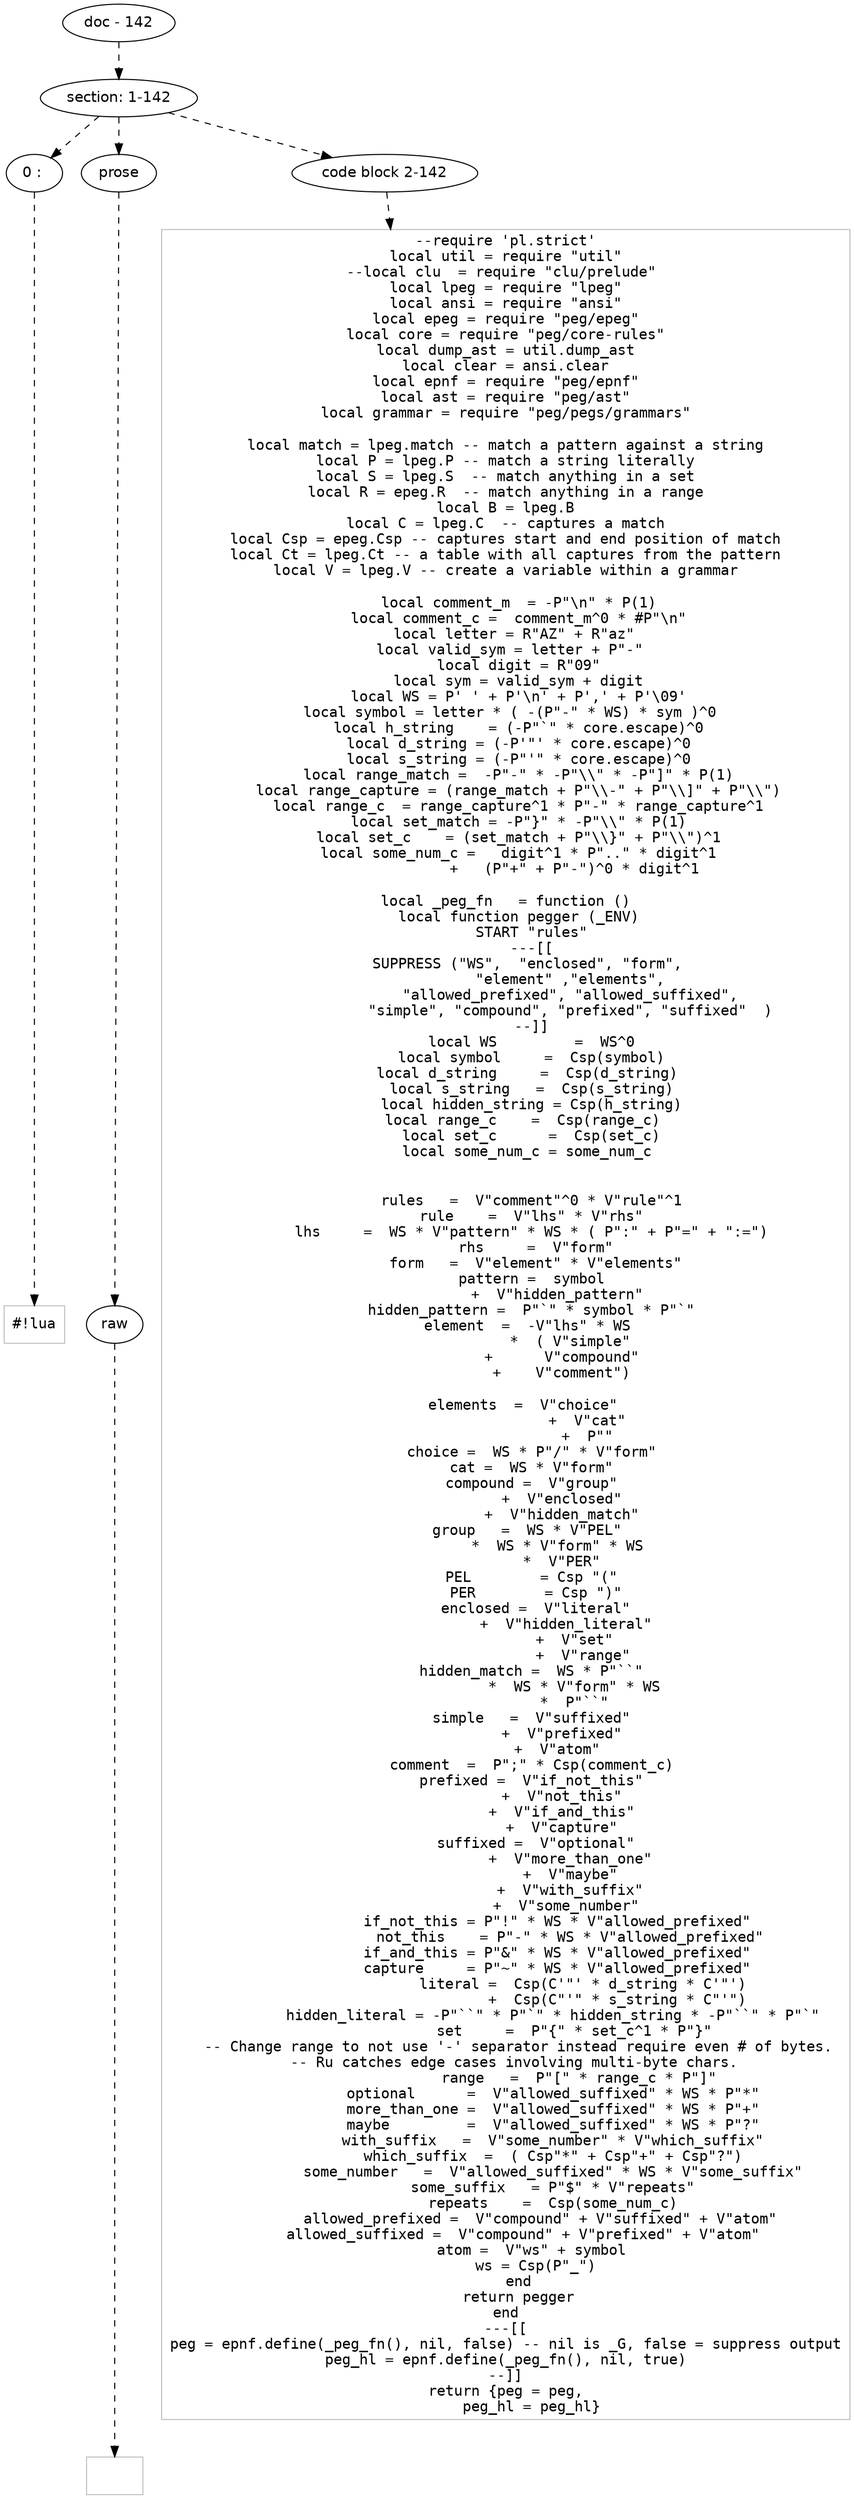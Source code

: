 digraph hierarchy {

node [fontname=Helvetica]
edge [style=dashed]

doc_0 [label="doc - 142"]


doc_0 -> { section_1}
{rank=same; section_1}

section_1 [label="section: 1-142"]


section_1 -> { header_2 prose_3 codeblock_4}
{rank=same; header_2 prose_3 codeblock_4}

header_2 [label="0 : "]

prose_3 [label="prose"]

codeblock_4 [label="code block 2-142"]


header_2 -> leaf_5
leaf_5  [color=Gray,shape=rectangle,fontname=Inconsolata,label="#!lua"]
prose_3 -> { raw_6}
{rank=same; raw_6}

raw_6 [label="raw"]


raw_6 -> leaf_7
leaf_7  [color=Gray,shape=rectangle,fontname=Inconsolata,label=""]
codeblock_4 -> leaf_8
leaf_8  [color=Gray,shape=rectangle,fontname=Inconsolata,label="--require 'pl.strict'
local util = require \"util\"
--local clu  = require \"clu/prelude\" 
local lpeg = require \"lpeg\"
local ansi = require \"ansi\"
local epeg = require \"peg/epeg\"
local core = require \"peg/core-rules\"
local dump_ast = util.dump_ast
local clear = ansi.clear
local epnf = require \"peg/epnf\"
local ast = require \"peg/ast\"
local grammar = require \"peg/pegs/grammars\"

local match = lpeg.match -- match a pattern against a string
local P = lpeg.P -- match a string literally
local S = lpeg.S  -- match anything in a set
local R = epeg.R  -- match anything in a range
local B = lpeg.B
local C = lpeg.C  -- captures a match
local Csp = epeg.Csp -- captures start and end position of match
local Ct = lpeg.Ct -- a table with all captures from the pattern
local V = lpeg.V -- create a variable within a grammar

   local comment_m  = -P\"\\n\" * P(1)
   local comment_c =  comment_m^0 * #P\"\\n\"
   local letter = R\"AZ\" + R\"az\" 
   local valid_sym = letter + P\"-\"  
   local digit = R\"09\"
   local sym = valid_sym + digit
   local WS = P' ' + P'\\n' + P',' + P'\\09'
   local symbol = letter * ( -(P\"-\" * WS) * sym )^0  
   local h_string    = (-P\"`\" * core.escape)^0
   local d_string = (-P'\"' * core.escape)^0
   local s_string = (-P\"'\" * core.escape)^0
   local range_match =  -P\"-\" * -P\"\\\\\" * -P\"]\" * P(1)
   local range_capture = (range_match + P\"\\\\-\" + P\"\\\\]\" + P\"\\\\\")
   local range_c  = range_capture^1 * P\"-\" * range_capture^1
   local set_match = -P\"}\" * -P\"\\\\\" * P(1)
   local set_c    = (set_match + P\"\\\\}\" + P\"\\\\\")^1
   local some_num_c =   digit^1 * P\"..\" * digit^1
                +   (P\"+\" + P\"-\")^0 * digit^1

local _peg_fn   = function ()
   local function pegger (_ENV)
      START \"rules\"
      ---[[
      SUPPRESS (\"WS\",  \"enclosed\", \"form\", 
               \"element\" ,\"elements\",
               \"allowed_prefixed\", \"allowed_suffixed\",
               \"simple\", \"compound\", \"prefixed\", \"suffixed\"  )
      --]]
      local WS         =  WS^0
      local symbol     =  Csp(symbol)
      local d_string     =  Csp(d_string) 
      local s_string   =  Csp(s_string)
      local hidden_string = Csp(h_string)
      local range_c    =  Csp(range_c)  
      local set_c      =  Csp(set_c)
      local some_num_c = some_num_c 


      rules   =  V\"comment\"^0 * V\"rule\"^1
      rule    =  V\"lhs\" * V\"rhs\"
      lhs     =  WS * V\"pattern\" * WS * ( P\":\" + P\"=\" + \":=\")
       rhs     =  V\"form\"
       form   =  V\"element\" * V\"elements\"
      pattern =  symbol
            +  V\"hidden_pattern\"
      hidden_pattern =  P\"`\" * symbol * P\"`\"
      element  =  -V\"lhs\" * WS 
               *  ( V\"simple\"
             +      V\"compound\"
             +    V\"comment\")

      elements  =  V\"choice\"  
                   +  V\"cat\"
                   +  P\"\"
      choice =  WS * P\"/\" * V\"form\"
      cat =  WS * V\"form\"
      compound =  V\"group\"
             +  V\"enclosed\"
             +  V\"hidden_match\"
      group   =  WS * V\"PEL\" 
             *  WS * V\"form\" * WS 
             *  V\"PER\"
      PEL        = Csp \"(\"
       PER        = Csp \")\"
       enclosed =  V\"literal\"
              +  V\"hidden_literal\"
                +  V\"set\"
                  +  V\"range\"
      hidden_match =  WS * P\"``\"
                *  WS * V\"form\" * WS
                *  P\"``\"
      simple   =  V\"suffixed\"
             +  V\"prefixed\"
             +  V\"atom\" 
      comment  =  P\";\" * Csp(comment_c)
      prefixed =  V\"if_not_this\"
             +  V\"not_this\"
             +  V\"if_and_this\"
             +  V\"capture\"
       suffixed =  V\"optional\"
               +  V\"more_than_one\"
               +  V\"maybe\"
               +  V\"with_suffix\"
              +  V\"some_number\"
            if_not_this = P\"!\" * WS * V\"allowed_prefixed\"
               not_this    = P\"-\" * WS * V\"allowed_prefixed\"
            if_and_this = P\"&\" * WS * V\"allowed_prefixed\"
            capture     = P\"~\" * WS * V\"allowed_prefixed\"
                  literal =  Csp(C'\"' * d_string * C'\"')
                          +  Csp(C\"'\" * s_string * C\"'\")
           hidden_literal = -P\"``\" * P\"`\" * hidden_string * -P\"``\" * P\"`\"
                  set     =  P\"{\" * set_c^1 * P\"}\"  
   -- Change range to not use '-' separator instead require even # of bytes.
   -- Ru catches edge cases involving multi-byte chars. 
                  range   =  P\"[\" * range_c * P\"]\" 
           optional      =  V\"allowed_suffixed\" * WS * P\"*\"
           more_than_one =  V\"allowed_suffixed\" * WS * P\"+\"
           maybe         =  V\"allowed_suffixed\" * WS * P\"?\"
           with_suffix   =  V\"some_number\" * V\"which_suffix\"
           which_suffix  =  ( Csp\"*\" + Csp\"+\" + Csp\"?\")
           some_number   =  V\"allowed_suffixed\" * WS * V\"some_suffix\"
           some_suffix   = P\"$\" * V\"repeats\"
           repeats    =  Csp(some_num_c)
        allowed_prefixed =  V\"compound\" + V\"suffixed\" + V\"atom\"
        allowed_suffixed =  V\"compound\" + V\"prefixed\" + V\"atom\"    
       atom =  V\"ws\" + symbol 
       ws = Csp(P\"_\")
   end
   return pegger
end
---[[
peg = epnf.define(_peg_fn(), nil, false) -- nil is _G, false = suppress output
peg_hl = epnf.define(_peg_fn(), nil, true)
--]]
return {peg = peg,
      peg_hl = peg_hl}"]

}
